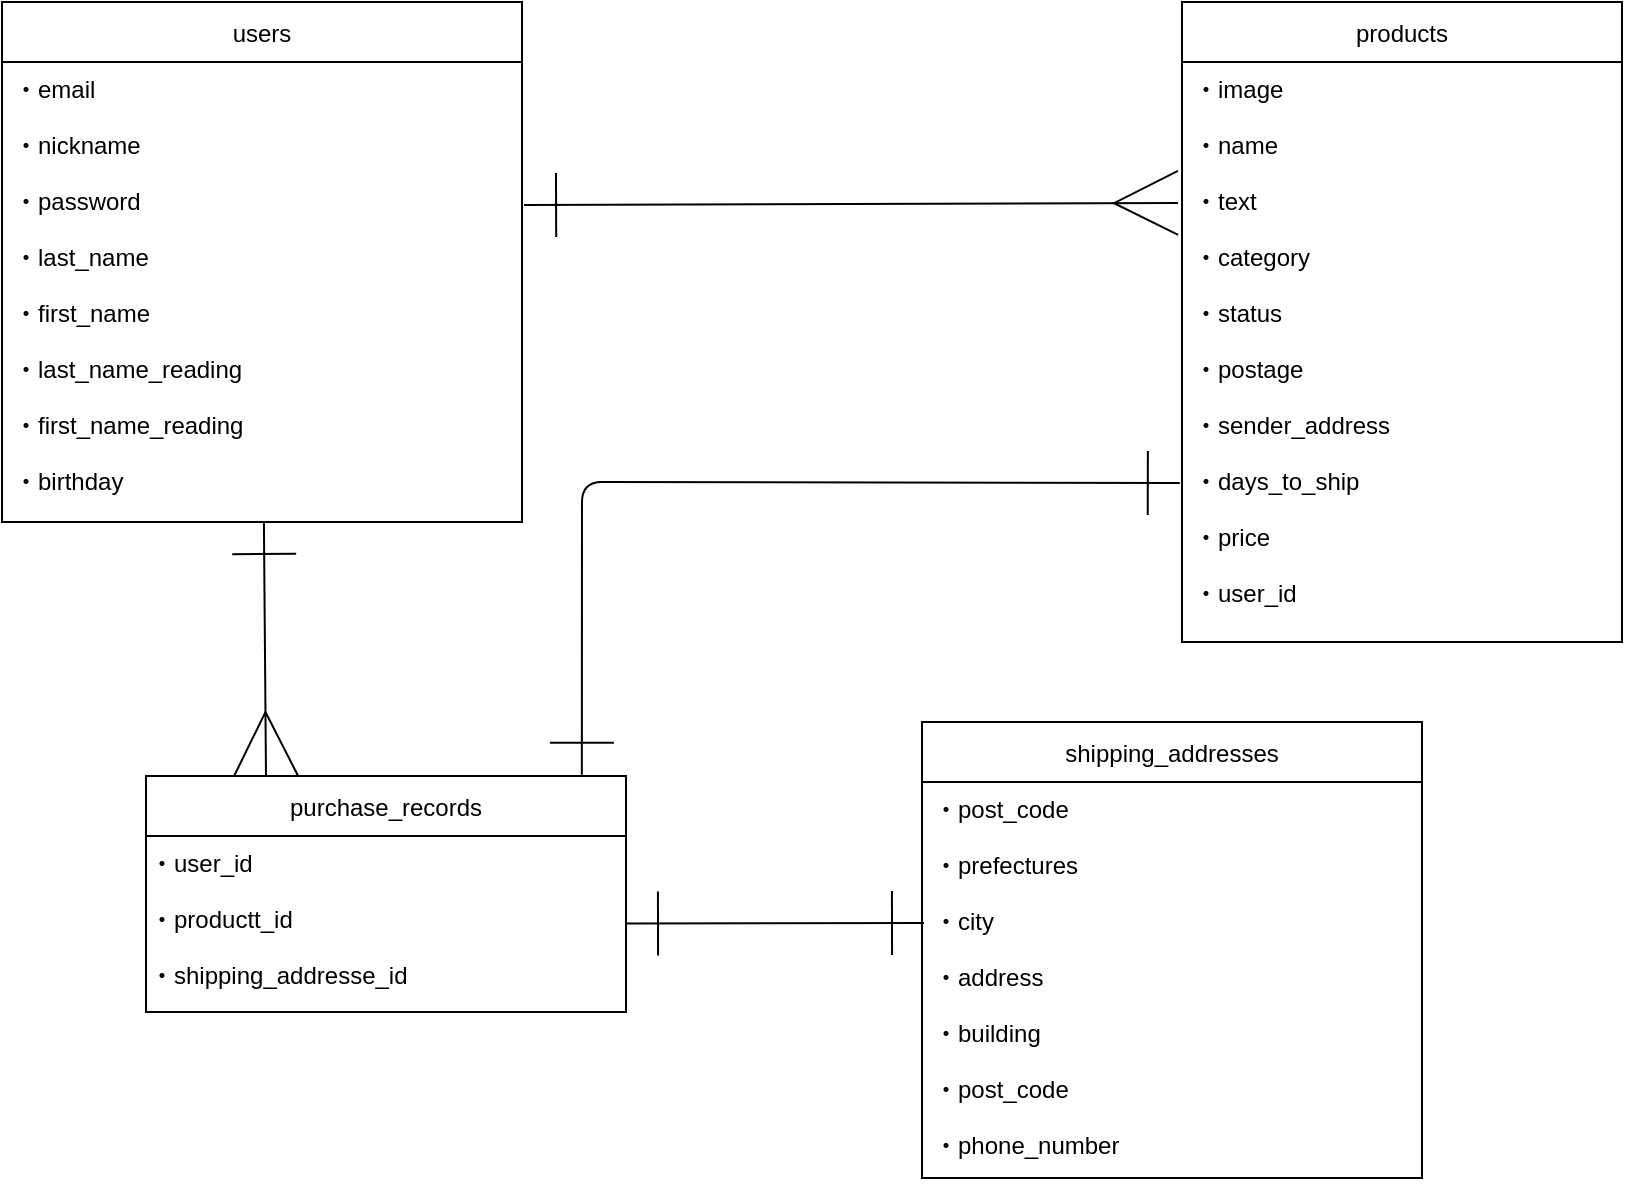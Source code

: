 <mxfile>
    <diagram id="8COyrFWTjCHbuhWcs4dc" name="ページ1">
        <mxGraphModel dx="902" dy="656" grid="0" gridSize="10" guides="1" tooltips="1" connect="1" arrows="1" fold="1" page="1" pageScale="1" pageWidth="827" pageHeight="1169" background="none" math="0" shadow="0">
            <root>
                <mxCell id="0"/>
                <mxCell id="1" parent="0"/>
                <mxCell id="29" style="edgeStyle=none;html=1;exitX=1.004;exitY=0.311;exitDx=0;exitDy=0;endArrow=ERmany;endFill=0;endSize=30;startArrow=ERone;startFill=0;targetPerimeterSpacing=0;sourcePerimeterSpacing=0;startSize=30;entryX=-0.009;entryY=0.243;entryDx=0;entryDy=0;entryPerimeter=0;exitPerimeter=0;spacing=0;" edge="1" parent="1" source="5" target="7">
                    <mxGeometry relative="1" as="geometry">
                        <mxPoint x="590" y="100" as="targetPoint"/>
                        <Array as="points"/>
                    </mxGeometry>
                </mxCell>
                <mxCell id="2" value="users" style="swimlane;fontStyle=0;childLayout=stackLayout;horizontal=1;startSize=30;horizontalStack=0;resizeParent=1;resizeParentMax=0;resizeLast=0;collapsible=1;marginBottom=0;" vertex="1" parent="1">
                    <mxGeometry x="10" width="260" height="260" as="geometry"/>
                </mxCell>
                <mxCell id="5" value="・email&#10;&#10;・nickname&#10;&#10;・password&#10;&#10;・last_name&#10;&#10;・first_name&#10;&#10;・last_name_reading&#10;&#10;・first_name_reading&#10;&#10;・birthday" style="text;strokeColor=none;fillColor=none;align=left;verticalAlign=top;spacingLeft=4;spacingRight=4;overflow=hidden;points=[[0,0.5],[1,0.5]];portConstraint=eastwest;rotatable=0;" vertex="1" parent="2">
                    <mxGeometry y="30" width="260" height="230" as="geometry"/>
                </mxCell>
                <mxCell id="6" value="products" style="swimlane;fontStyle=0;childLayout=stackLayout;horizontal=1;startSize=30;horizontalStack=0;resizeParent=1;resizeParentMax=0;resizeLast=0;collapsible=1;marginBottom=0;" vertex="1" parent="1">
                    <mxGeometry x="600" width="220" height="320" as="geometry">
                        <mxRectangle x="580" y="40" width="80" height="30" as="alternateBounds"/>
                    </mxGeometry>
                </mxCell>
                <mxCell id="7" value="・image&#10;&#10;・name&#10;&#10;・text&#10;&#10;・category&#10;&#10;・status&#10;&#10;・postage&#10;&#10;・sender_address&#10;&#10;・days_to_ship&#10;&#10;・price&#10;&#10;・user_id" style="text;strokeColor=none;fillColor=none;align=left;verticalAlign=top;spacingLeft=4;spacingRight=4;overflow=hidden;points=[[0,0.5],[1,0.5]];portConstraint=eastwest;rotatable=0;" vertex="1" parent="6">
                    <mxGeometry y="30" width="220" height="290" as="geometry"/>
                </mxCell>
                <mxCell id="16" value="purchase_records" style="swimlane;fontStyle=0;childLayout=stackLayout;horizontal=1;startSize=30;horizontalStack=0;resizeParent=1;resizeParentMax=0;resizeLast=0;collapsible=1;marginBottom=0;container=0;" vertex="1" parent="1">
                    <mxGeometry x="82" y="387" width="240" height="118" as="geometry"/>
                </mxCell>
                <mxCell id="25" value="・user_id&#10;&#10;・productt_id&#10;&#10;・shipping_addresse_id&#10;&#10;" style="text;align=left;verticalAlign=top;resizable=0;points=[];autosize=1;strokeColor=none;fillColor=none;container=1;" vertex="1" parent="16">
                    <mxGeometry y="30" width="240" height="88" as="geometry"/>
                </mxCell>
                <mxCell id="20" value="shipping_addresses" style="swimlane;fontStyle=0;childLayout=stackLayout;horizontal=1;startSize=30;horizontalStack=0;resizeParent=1;resizeParentMax=0;resizeLast=0;collapsible=1;marginBottom=0;" vertex="1" parent="1">
                    <mxGeometry x="470" y="360" width="250" height="228" as="geometry"/>
                </mxCell>
                <mxCell id="24" value="・post_code&#10;&#10;・prefectures&#10;&#10;・city&#10;&#10;・address&#10;&#10;・building&#10;&#10;・post_code&#10;&#10;・phone_number" style="text;strokeColor=none;fillColor=none;align=left;verticalAlign=top;spacingLeft=4;spacingRight=4;overflow=hidden;points=[[0,0.5],[1,0.5]];portConstraint=eastwest;rotatable=0;" vertex="1" parent="20">
                    <mxGeometry y="30" width="250" height="198" as="geometry"/>
                </mxCell>
                <mxCell id="32" style="edgeStyle=none;html=1;entryX=0.25;entryY=0;entryDx=0;entryDy=0;startArrow=ERone;startFill=0;endArrow=ERmany;endFill=0;startSize=30;endSize=30;sourcePerimeterSpacing=0;targetPerimeterSpacing=0;" edge="1" parent="1" source="5" target="16">
                    <mxGeometry relative="1" as="geometry"/>
                </mxCell>
                <mxCell id="33" style="edgeStyle=none;html=1;startArrow=ERone;startFill=0;endArrow=ERone;endFill=0;startSize=30;endSize=30;sourcePerimeterSpacing=0;targetPerimeterSpacing=0;entryX=0.004;entryY=0.356;entryDx=0;entryDy=0;entryPerimeter=0;" edge="1" parent="1" source="25" target="24">
                    <mxGeometry relative="1" as="geometry">
                        <mxPoint x="470" y="390" as="targetPoint"/>
                    </mxGeometry>
                </mxCell>
                <mxCell id="34" style="edgeStyle=none;html=1;entryX=0.908;entryY=-0.005;entryDx=0;entryDy=0;entryPerimeter=0;startArrow=ERone;startFill=0;endArrow=ERone;endFill=0;startSize=30;endSize=30;sourcePerimeterSpacing=0;targetPerimeterSpacing=0;exitX=-0.005;exitY=0.726;exitDx=0;exitDy=0;exitPerimeter=0;" edge="1" parent="1" source="7" target="16">
                    <mxGeometry relative="1" as="geometry">
                        <Array as="points">
                            <mxPoint x="300" y="240"/>
                        </Array>
                    </mxGeometry>
                </mxCell>
            </root>
        </mxGraphModel>
    </diagram>
</mxfile>